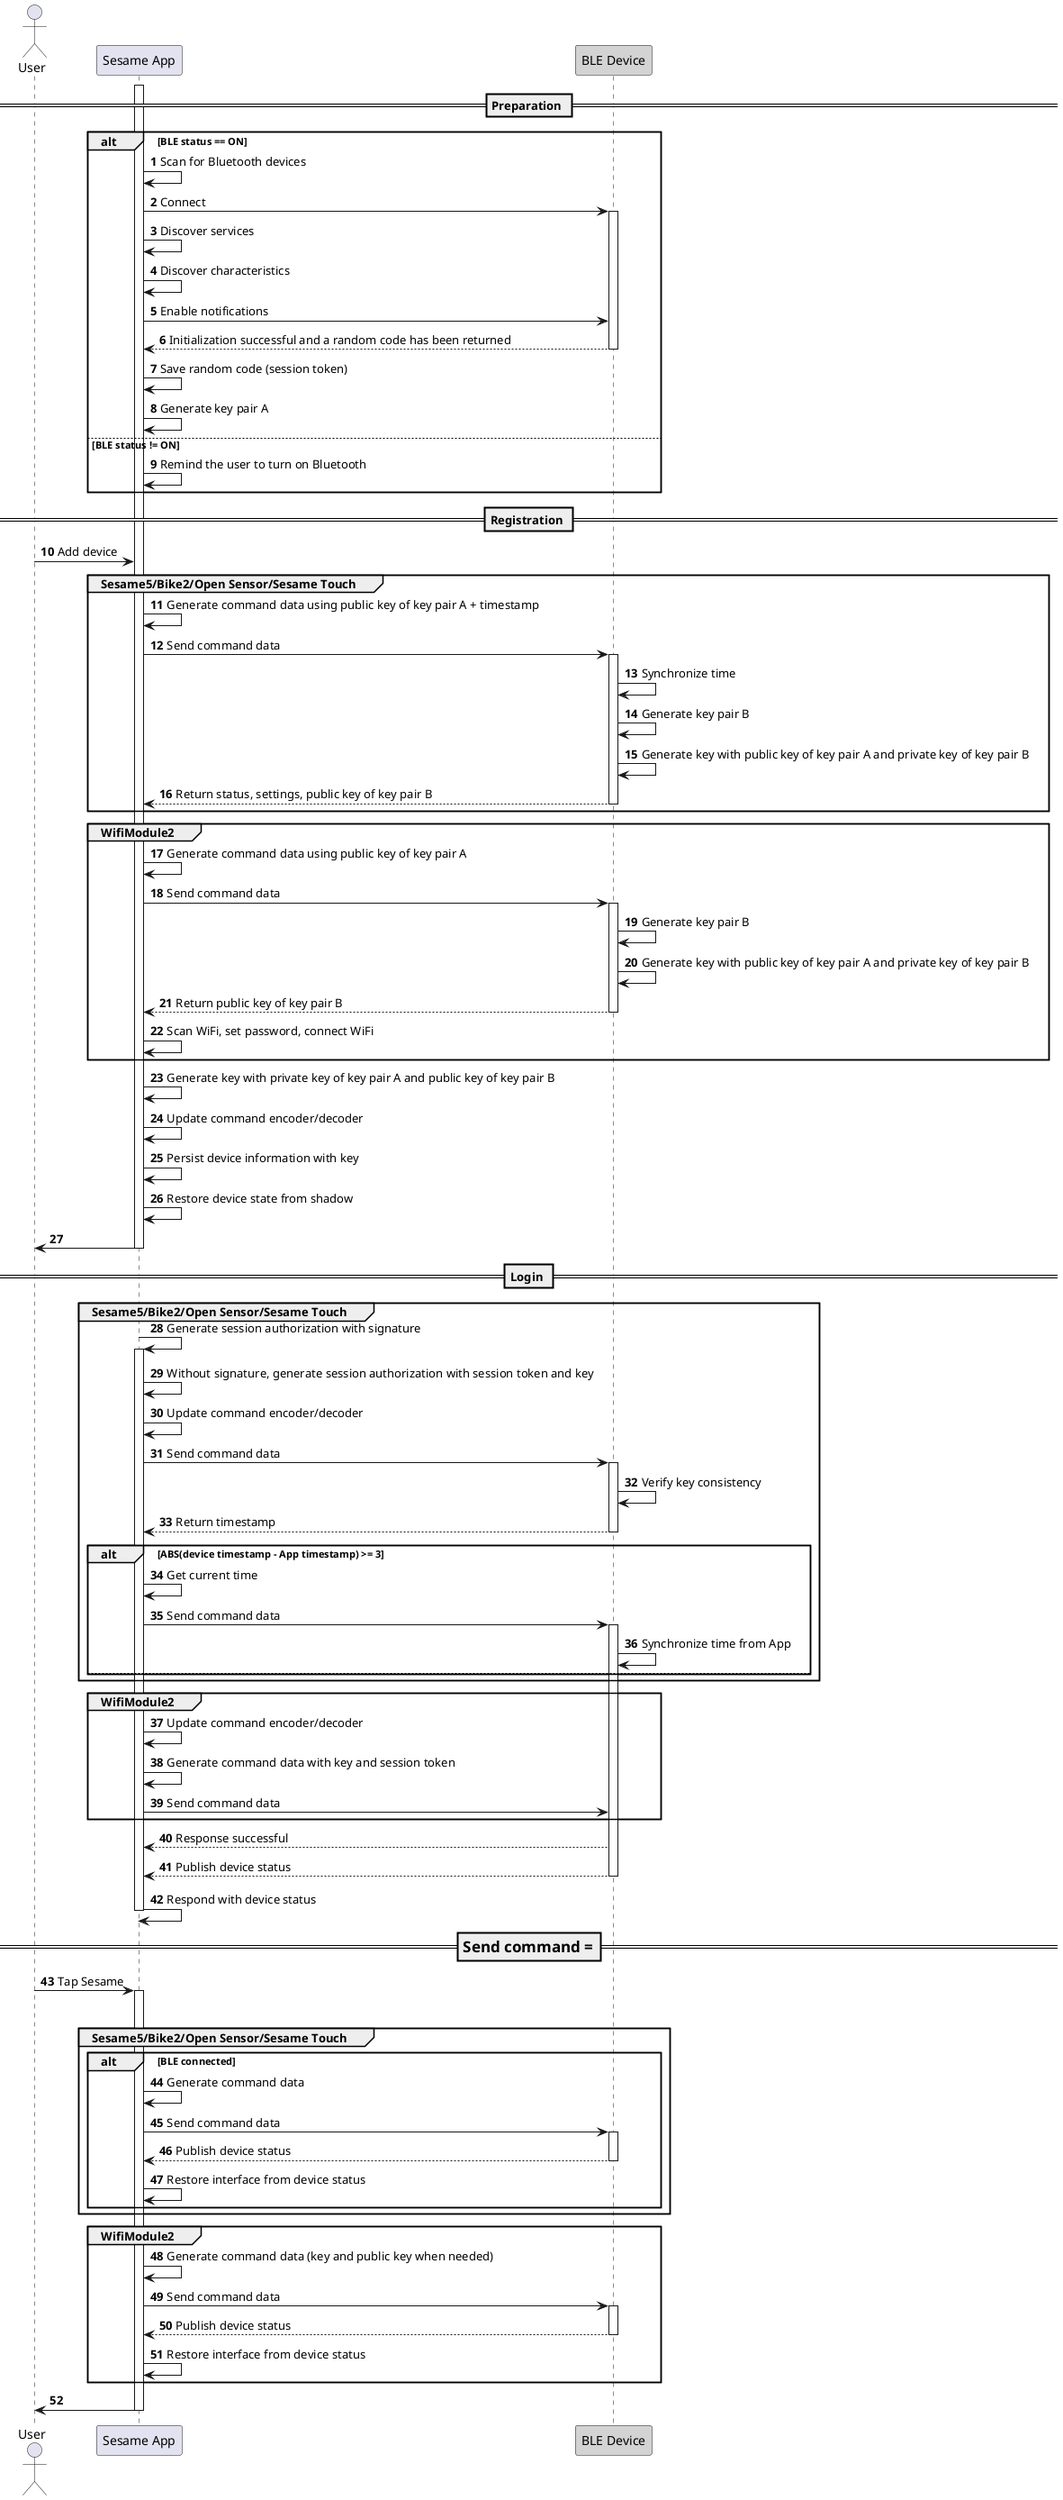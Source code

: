 @startuml
autonumber

actor "User" as User
participant "Sesame App" as App
participant "BLE Device" as BLE  #lightgray

== Preparation ==
activate App
alt BLE status == ON
App -> App: Scan for Bluetooth devices
App -> BLE: Connect
activate BLE
App -> App: Discover services
App -> App: Discover characteristics
App -> BLE: Enable notifications
BLE --> App: Initialization successful and a random code has been returned

deactivate BLE

App -> App: Save random code (session token)
App -> App: Generate key pair A

else BLE status != ON
App -> App: Remind the user to turn on Bluetooth
end 

== Registration ==
User -> App: Add device 

group Sesame5/Bike2/Open Sensor/Sesame Touch
App -> App: Generate command data using public key of key pair A + timestamp
App -> BLE: Send command data
activate BLE
BLE -> BLE: Synchronize time
BLE -> BLE: Generate key pair B
BLE -> BLE: Generate key with public key of key pair A and private key of key pair B
BLE --> App: Return status, settings, public key of key pair B
deactivate BLE
end

group WifiModule2
App -> App: Generate command data using public key of key pair A
App -> BLE: Send command data
activate BLE
BLE -> BLE: Generate key pair B
BLE -> BLE: Generate key with public key of key pair A and private key of key pair B
BLE --> App: Return public key of key pair B
deactivate BLE

App -> App: Scan WiFi, set password, connect WiFi
end
deactivate BLE
App -> App: Generate key with private key of key pair A and public key of key pair B
App -> App: Update command encoder/decoder
App -> App: Persist device information with key
App -> App: Restore device state from shadow
App -> User
deactivate App

== Login ==
group Sesame5/Bike2/Open Sensor/Sesame Touch
App -> App: Generate session authorization with signature
activate App
App -> App: Without signature, generate session authorization with session token and key
App -> App: Update command encoder/decoder
App -> BLE: Send command data
activate BLE
BLE -> BLE: Verify key consistency
BLE --> App: Return timestamp
deactivate BLE

alt ABS(device timestamp - App timestamp) >= 3
App -> App: Get current time
App -> BLE: Send command data
activate BLE
BLE -> BLE: Synchronize time from App
else
end
end
group WifiModule2
App -> App: Update command encoder/decoder
App -> App: Generate command data with key and session token
App -> BLE: Send command data
end
BLE --> App: Response successful
BLE --> App: Publish device status
deactivate BLE
App -> App: Respond with device status
deactivate App

=== Send command ===
User -> App: Tap Sesame
activate App

group lock

group Sesame5/Bike2/Open Sensor/Sesame Touch
alt BLE connected
App -> App: Generate command data
App -> BLE: Send command data
activate BLE
BLE --> App: Publish device status
deactivate BLE
App -> App: Restore interface from device status
end
end

group WifiModule2
App -> App: Generate command data (key and public key when needed)
App -> BLE: Send command data
activate BLE
BLE --> App: Publish device status
deactivate BLE
App -> App: Restore interface from device status
end
App -> User

deactivate App
@enduml
